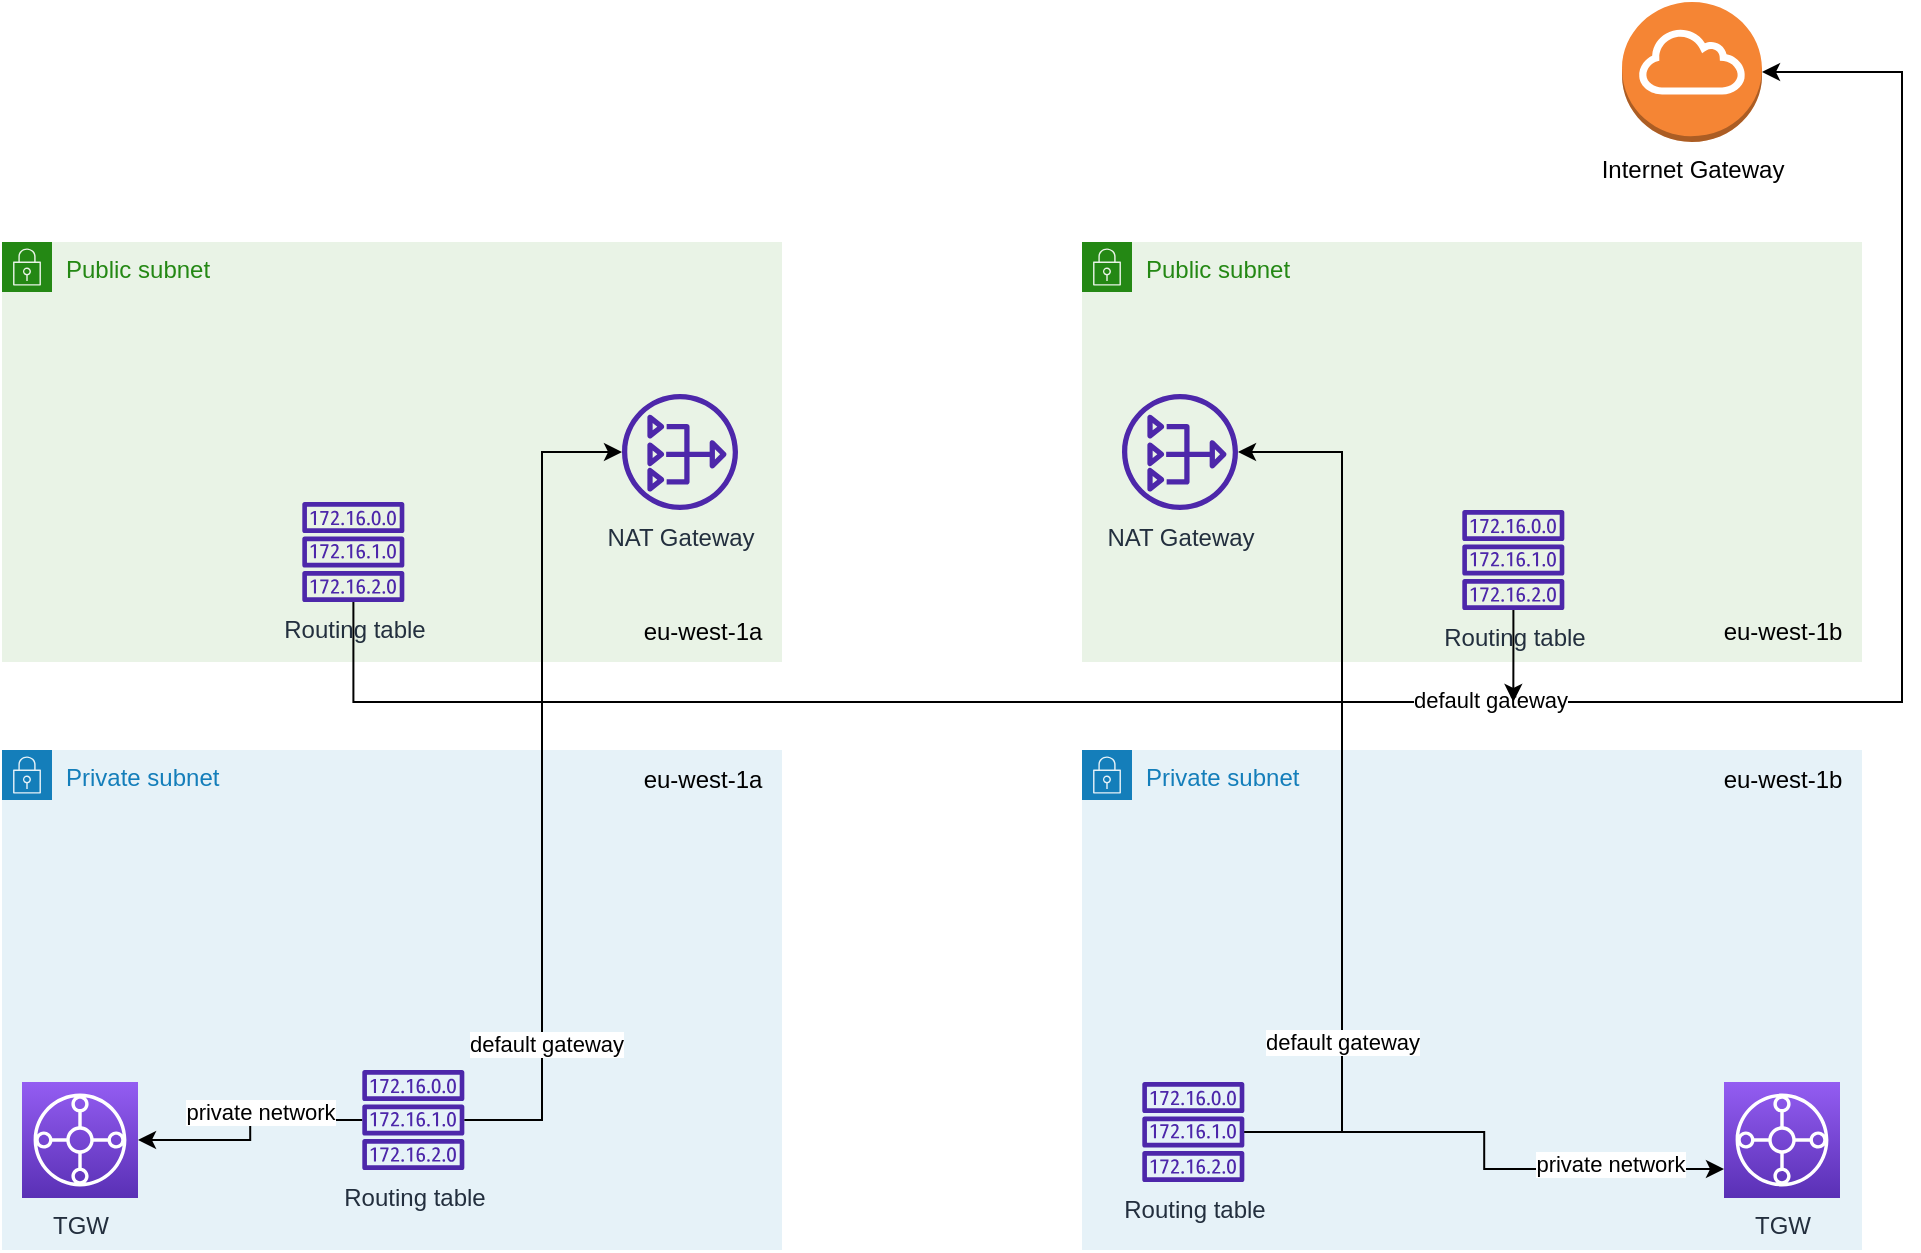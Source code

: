 <mxfile version="20.7.4" type="device"><diagram id="ghWnUvlWU0arlqfrSIHi" name="Page-1"><mxGraphModel dx="1482" dy="794" grid="1" gridSize="10" guides="1" tooltips="1" connect="1" arrows="1" fold="1" page="1" pageScale="1" pageWidth="1169" pageHeight="827" math="0" shadow="0"><root><mxCell id="0"/><mxCell id="1" parent="0"/><mxCell id="NrUv7lXtAKgj76SITVcw-3" value="Public subnet" style="points=[[0,0],[0.25,0],[0.5,0],[0.75,0],[1,0],[1,0.25],[1,0.5],[1,0.75],[1,1],[0.75,1],[0.5,1],[0.25,1],[0,1],[0,0.75],[0,0.5],[0,0.25]];outlineConnect=0;gradientColor=none;html=1;whiteSpace=wrap;fontSize=12;fontStyle=0;container=1;pointerEvents=0;collapsible=0;recursiveResize=0;shape=mxgraph.aws4.group;grIcon=mxgraph.aws4.group_security_group;grStroke=0;strokeColor=#248814;fillColor=#E9F3E6;verticalAlign=top;align=left;spacingLeft=30;fontColor=#248814;dashed=0;" parent="1" vertex="1"><mxGeometry x="660" y="160" width="390" height="210" as="geometry"/></mxCell><mxCell id="NrUv7lXtAKgj76SITVcw-6" value="eu-west-1b" style="text;html=1;align=center;verticalAlign=middle;resizable=0;points=[];autosize=1;strokeColor=none;fillColor=none;" parent="NrUv7lXtAKgj76SITVcw-3" vertex="1"><mxGeometry x="310" y="180" width="80" height="30" as="geometry"/></mxCell><mxCell id="NrUv7lXtAKgj76SITVcw-12" value="NAT Gateway" style="sketch=0;outlineConnect=0;fontColor=#232F3E;gradientColor=none;fillColor=#4D27AA;strokeColor=none;dashed=0;verticalLabelPosition=bottom;verticalAlign=top;align=center;html=1;fontSize=12;fontStyle=0;aspect=fixed;pointerEvents=1;shape=mxgraph.aws4.nat_gateway;" parent="NrUv7lXtAKgj76SITVcw-3" vertex="1"><mxGeometry x="20" y="76" width="58" height="58" as="geometry"/></mxCell><mxCell id="NrUv7lXtAKgj76SITVcw-22" value="Routing table" style="sketch=0;outlineConnect=0;fontColor=#232F3E;gradientColor=none;fillColor=#4D27AA;strokeColor=none;dashed=0;verticalLabelPosition=bottom;verticalAlign=top;align=center;html=1;fontSize=12;fontStyle=0;aspect=fixed;pointerEvents=1;shape=mxgraph.aws4.route_table;" parent="NrUv7lXtAKgj76SITVcw-3" vertex="1"><mxGeometry x="190" y="134" width="51.32" height="50" as="geometry"/></mxCell><mxCell id="NrUv7lXtAKgj76SITVcw-4" value="Public subnet" style="points=[[0,0],[0.25,0],[0.5,0],[0.75,0],[1,0],[1,0.25],[1,0.5],[1,0.75],[1,1],[0.75,1],[0.5,1],[0.25,1],[0,1],[0,0.75],[0,0.5],[0,0.25]];outlineConnect=0;gradientColor=none;html=1;whiteSpace=wrap;fontSize=12;fontStyle=0;container=1;pointerEvents=0;collapsible=0;recursiveResize=0;shape=mxgraph.aws4.group;grIcon=mxgraph.aws4.group_security_group;grStroke=0;strokeColor=#248814;fillColor=#E9F3E6;verticalAlign=top;align=left;spacingLeft=30;fontColor=#248814;dashed=0;" parent="1" vertex="1"><mxGeometry x="120" y="160" width="390" height="210" as="geometry"/></mxCell><mxCell id="NrUv7lXtAKgj76SITVcw-5" value="eu-west-1a" style="text;html=1;align=center;verticalAlign=middle;resizable=0;points=[];autosize=1;strokeColor=none;fillColor=none;" parent="NrUv7lXtAKgj76SITVcw-4" vertex="1"><mxGeometry x="310" y="180" width="80" height="30" as="geometry"/></mxCell><mxCell id="NrUv7lXtAKgj76SITVcw-11" value="NAT Gateway" style="sketch=0;outlineConnect=0;fontColor=#232F3E;gradientColor=none;fillColor=#4D27AA;strokeColor=none;dashed=0;verticalLabelPosition=bottom;verticalAlign=top;align=center;html=1;fontSize=12;fontStyle=0;aspect=fixed;pointerEvents=1;shape=mxgraph.aws4.nat_gateway;" parent="NrUv7lXtAKgj76SITVcw-4" vertex="1"><mxGeometry x="310" y="76" width="58" height="58" as="geometry"/></mxCell><mxCell id="NrUv7lXtAKgj76SITVcw-21" value="Routing table" style="sketch=0;outlineConnect=0;fontColor=#232F3E;gradientColor=none;fillColor=#4D27AA;strokeColor=none;dashed=0;verticalLabelPosition=bottom;verticalAlign=top;align=center;html=1;fontSize=12;fontStyle=0;aspect=fixed;pointerEvents=1;shape=mxgraph.aws4.route_table;" parent="NrUv7lXtAKgj76SITVcw-4" vertex="1"><mxGeometry x="150" y="130" width="51.32" height="50" as="geometry"/></mxCell><mxCell id="NrUv7lXtAKgj76SITVcw-7" value="Private subnet" style="points=[[0,0],[0.25,0],[0.5,0],[0.75,0],[1,0],[1,0.25],[1,0.5],[1,0.75],[1,1],[0.75,1],[0.5,1],[0.25,1],[0,1],[0,0.75],[0,0.5],[0,0.25]];outlineConnect=0;gradientColor=none;html=1;whiteSpace=wrap;fontSize=12;fontStyle=0;container=1;pointerEvents=0;collapsible=0;recursiveResize=0;shape=mxgraph.aws4.group;grIcon=mxgraph.aws4.group_security_group;grStroke=0;strokeColor=#147EBA;fillColor=#E6F2F8;verticalAlign=top;align=left;spacingLeft=30;fontColor=#147EBA;dashed=0;" parent="1" vertex="1"><mxGeometry x="120" y="414" width="390" height="250" as="geometry"/></mxCell><mxCell id="NrUv7lXtAKgj76SITVcw-8" value="eu-west-1a" style="text;html=1;align=center;verticalAlign=middle;resizable=0;points=[];autosize=1;strokeColor=none;fillColor=none;" parent="NrUv7lXtAKgj76SITVcw-7" vertex="1"><mxGeometry x="310" width="80" height="30" as="geometry"/></mxCell><mxCell id="NrUv7lXtAKgj76SITVcw-13" value="TGW" style="sketch=0;points=[[0,0,0],[0.25,0,0],[0.5,0,0],[0.75,0,0],[1,0,0],[0,1,0],[0.25,1,0],[0.5,1,0],[0.75,1,0],[1,1,0],[0,0.25,0],[0,0.5,0],[0,0.75,0],[1,0.25,0],[1,0.5,0],[1,0.75,0]];outlineConnect=0;fontColor=#232F3E;gradientColor=#945DF2;gradientDirection=north;fillColor=#5A30B5;strokeColor=#ffffff;dashed=0;verticalLabelPosition=bottom;verticalAlign=top;align=center;html=1;fontSize=12;fontStyle=0;aspect=fixed;shape=mxgraph.aws4.resourceIcon;resIcon=mxgraph.aws4.transit_gateway;" parent="NrUv7lXtAKgj76SITVcw-7" vertex="1"><mxGeometry x="10" y="166" width="58" height="58" as="geometry"/></mxCell><mxCell id="NrUv7lXtAKgj76SITVcw-34" style="edgeStyle=orthogonalEdgeStyle;rounded=0;orthogonalLoop=1;jettySize=auto;html=1;" parent="NrUv7lXtAKgj76SITVcw-7" source="NrUv7lXtAKgj76SITVcw-19" target="NrUv7lXtAKgj76SITVcw-13" edge="1"><mxGeometry relative="1" as="geometry"/></mxCell><mxCell id="NrUv7lXtAKgj76SITVcw-35" value="private network" style="edgeLabel;html=1;align=center;verticalAlign=middle;resizable=0;points=[];" parent="NrUv7lXtAKgj76SITVcw-34" vertex="1" connectable="0"><mxGeometry x="0.318" y="-1" relative="1" as="geometry"><mxPoint x="19" y="-13" as="offset"/></mxGeometry></mxCell><mxCell id="NrUv7lXtAKgj76SITVcw-19" value="Routing table" style="sketch=0;outlineConnect=0;fontColor=#232F3E;gradientColor=none;fillColor=#4D27AA;strokeColor=none;dashed=0;verticalLabelPosition=bottom;verticalAlign=top;align=center;html=1;fontSize=12;fontStyle=0;aspect=fixed;pointerEvents=1;shape=mxgraph.aws4.route_table;" parent="NrUv7lXtAKgj76SITVcw-7" vertex="1"><mxGeometry x="180" y="160" width="51.32" height="50" as="geometry"/></mxCell><mxCell id="NrUv7lXtAKgj76SITVcw-9" value="Private subnet" style="points=[[0,0],[0.25,0],[0.5,0],[0.75,0],[1,0],[1,0.25],[1,0.5],[1,0.75],[1,1],[0.75,1],[0.5,1],[0.25,1],[0,1],[0,0.75],[0,0.5],[0,0.25]];outlineConnect=0;gradientColor=none;html=1;whiteSpace=wrap;fontSize=12;fontStyle=0;container=1;pointerEvents=0;collapsible=0;recursiveResize=0;shape=mxgraph.aws4.group;grIcon=mxgraph.aws4.group_security_group;grStroke=0;strokeColor=#147EBA;fillColor=#E6F2F8;verticalAlign=top;align=left;spacingLeft=30;fontColor=#147EBA;dashed=0;" parent="1" vertex="1"><mxGeometry x="660" y="414" width="390" height="250" as="geometry"/></mxCell><mxCell id="NrUv7lXtAKgj76SITVcw-10" value="eu-west-1b" style="text;html=1;align=center;verticalAlign=middle;resizable=0;points=[];autosize=1;strokeColor=none;fillColor=none;" parent="NrUv7lXtAKgj76SITVcw-9" vertex="1"><mxGeometry x="310" width="80" height="30" as="geometry"/></mxCell><mxCell id="NrUv7lXtAKgj76SITVcw-14" value="TGW" style="sketch=0;points=[[0,0,0],[0.25,0,0],[0.5,0,0],[0.75,0,0],[1,0,0],[0,1,0],[0.25,1,0],[0.5,1,0],[0.75,1,0],[1,1,0],[0,0.25,0],[0,0.5,0],[0,0.75,0],[1,0.25,0],[1,0.5,0],[1,0.75,0]];outlineConnect=0;fontColor=#232F3E;gradientColor=#945DF2;gradientDirection=north;fillColor=#5A30B5;strokeColor=#ffffff;dashed=0;verticalLabelPosition=bottom;verticalAlign=top;align=center;html=1;fontSize=12;fontStyle=0;aspect=fixed;shape=mxgraph.aws4.resourceIcon;resIcon=mxgraph.aws4.transit_gateway;" parent="NrUv7lXtAKgj76SITVcw-9" vertex="1"><mxGeometry x="321" y="166" width="58" height="58" as="geometry"/></mxCell><mxCell id="NrUv7lXtAKgj76SITVcw-30" style="edgeStyle=orthogonalEdgeStyle;rounded=0;orthogonalLoop=1;jettySize=auto;html=1;entryX=0;entryY=0.75;entryDx=0;entryDy=0;entryPerimeter=0;" parent="NrUv7lXtAKgj76SITVcw-9" source="NrUv7lXtAKgj76SITVcw-20" target="NrUv7lXtAKgj76SITVcw-14" edge="1"><mxGeometry relative="1" as="geometry"/></mxCell><mxCell id="NrUv7lXtAKgj76SITVcw-31" value="private network" style="edgeLabel;html=1;align=center;verticalAlign=middle;resizable=0;points=[];" parent="NrUv7lXtAKgj76SITVcw-30" vertex="1" connectable="0"><mxGeometry x="0.409" relative="1" as="geometry"><mxPoint x="19" y="-3" as="offset"/></mxGeometry></mxCell><mxCell id="NrUv7lXtAKgj76SITVcw-20" value="Routing table" style="sketch=0;outlineConnect=0;fontColor=#232F3E;gradientColor=none;fillColor=#4D27AA;strokeColor=none;dashed=0;verticalLabelPosition=bottom;verticalAlign=top;align=center;html=1;fontSize=12;fontStyle=0;aspect=fixed;pointerEvents=1;shape=mxgraph.aws4.route_table;" parent="NrUv7lXtAKgj76SITVcw-9" vertex="1"><mxGeometry x="30" y="166" width="51.32" height="50" as="geometry"/></mxCell><mxCell id="NrUv7lXtAKgj76SITVcw-15" value="Internet Gateway" style="outlineConnect=0;dashed=0;verticalLabelPosition=bottom;verticalAlign=top;align=center;html=1;shape=mxgraph.aws3.internet_gateway;fillColor=#F58534;gradientColor=none;" parent="1" vertex="1"><mxGeometry x="930" y="40" width="70" height="70" as="geometry"/></mxCell><mxCell id="NrUv7lXtAKgj76SITVcw-23" style="edgeStyle=orthogonalEdgeStyle;rounded=0;orthogonalLoop=1;jettySize=auto;html=1;entryX=1;entryY=0.5;entryDx=0;entryDy=0;entryPerimeter=0;" parent="1" source="NrUv7lXtAKgj76SITVcw-21" target="NrUv7lXtAKgj76SITVcw-15" edge="1"><mxGeometry relative="1" as="geometry"><Array as="points"><mxPoint x="296" y="390"/><mxPoint x="1070" y="390"/><mxPoint x="1070" y="75"/></Array></mxGeometry></mxCell><mxCell id="NrUv7lXtAKgj76SITVcw-24" value="default gateway" style="edgeLabel;html=1;align=center;verticalAlign=middle;resizable=0;points=[];" parent="NrUv7lXtAKgj76SITVcw-23" vertex="1" connectable="0"><mxGeometry x="-0.401" y="1" relative="1" as="geometry"><mxPoint x="256" as="offset"/></mxGeometry></mxCell><mxCell id="NrUv7lXtAKgj76SITVcw-25" style="edgeStyle=orthogonalEdgeStyle;rounded=0;orthogonalLoop=1;jettySize=auto;html=1;" parent="1" source="NrUv7lXtAKgj76SITVcw-22" edge="1"><mxGeometry relative="1" as="geometry"><mxPoint x="875.66" y="390" as="targetPoint"/></mxGeometry></mxCell><mxCell id="NrUv7lXtAKgj76SITVcw-26" style="edgeStyle=orthogonalEdgeStyle;rounded=0;orthogonalLoop=1;jettySize=auto;html=1;" parent="1" source="NrUv7lXtAKgj76SITVcw-19" target="NrUv7lXtAKgj76SITVcw-11" edge="1"><mxGeometry relative="1" as="geometry"><Array as="points"><mxPoint x="390" y="599"/><mxPoint x="390" y="265"/></Array></mxGeometry></mxCell><mxCell id="NrUv7lXtAKgj76SITVcw-29" value="default gateway" style="edgeLabel;html=1;align=center;verticalAlign=middle;resizable=0;points=[];" parent="NrUv7lXtAKgj76SITVcw-26" vertex="1" connectable="0"><mxGeometry x="-0.202" y="-2" relative="1" as="geometry"><mxPoint y="87" as="offset"/></mxGeometry></mxCell><mxCell id="NrUv7lXtAKgj76SITVcw-27" style="edgeStyle=orthogonalEdgeStyle;rounded=0;orthogonalLoop=1;jettySize=auto;html=1;" parent="1" source="NrUv7lXtAKgj76SITVcw-20" target="NrUv7lXtAKgj76SITVcw-12" edge="1"><mxGeometry relative="1" as="geometry"><Array as="points"><mxPoint x="790" y="605"/><mxPoint x="790" y="265"/></Array></mxGeometry></mxCell><mxCell id="NrUv7lXtAKgj76SITVcw-28" value="default gateway" style="edgeLabel;html=1;align=center;verticalAlign=middle;resizable=0;points=[];" parent="NrUv7lXtAKgj76SITVcw-27" vertex="1" connectable="0"><mxGeometry x="-0.288" y="-2" relative="1" as="geometry"><mxPoint x="-2" y="63" as="offset"/></mxGeometry></mxCell></root></mxGraphModel></diagram></mxfile>